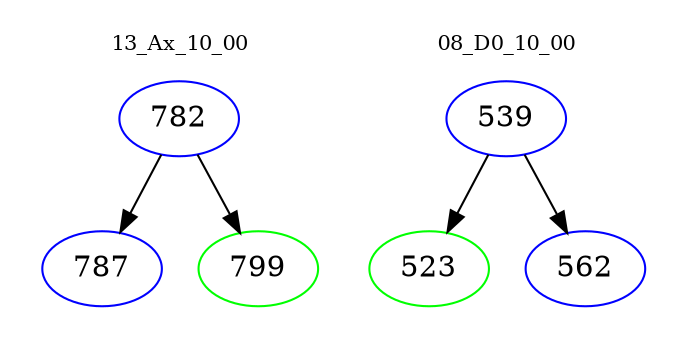 digraph{
subgraph cluster_0 {
color = white
label = "13_Ax_10_00";
fontsize=10;
T0_782 [label="782", color="blue"]
T0_782 -> T0_787 [color="black"]
T0_787 [label="787", color="blue"]
T0_782 -> T0_799 [color="black"]
T0_799 [label="799", color="green"]
}
subgraph cluster_1 {
color = white
label = "08_D0_10_00";
fontsize=10;
T1_539 [label="539", color="blue"]
T1_539 -> T1_523 [color="black"]
T1_523 [label="523", color="green"]
T1_539 -> T1_562 [color="black"]
T1_562 [label="562", color="blue"]
}
}
